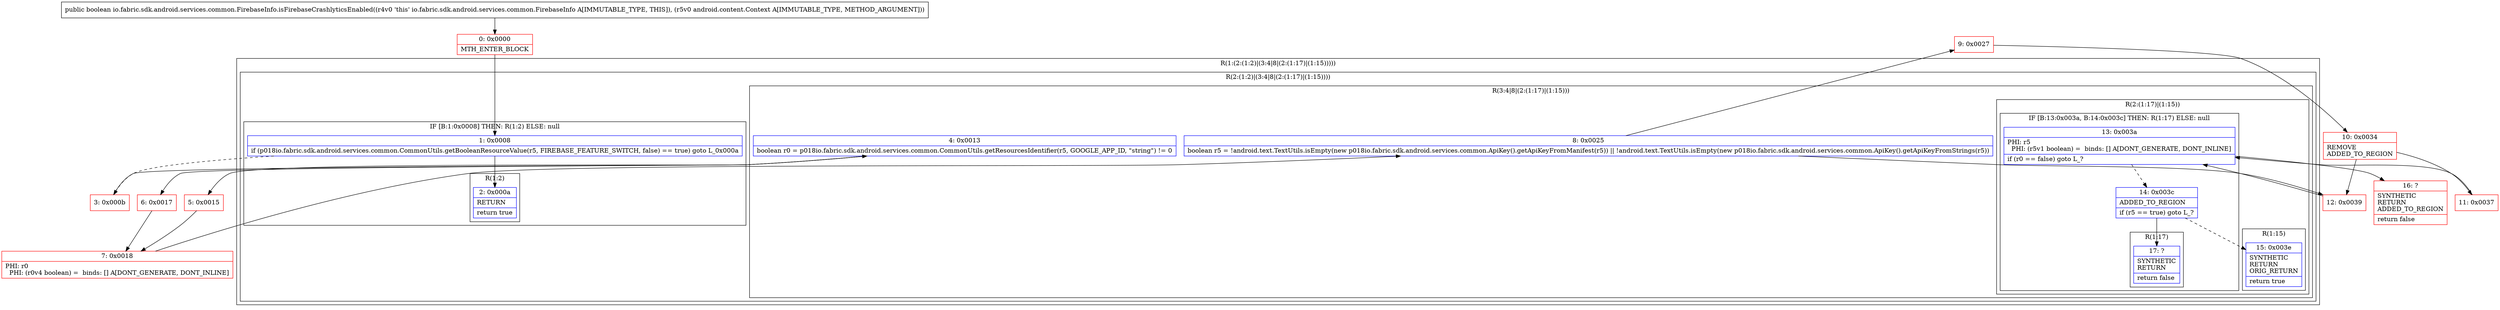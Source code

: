 digraph "CFG forio.fabric.sdk.android.services.common.FirebaseInfo.isFirebaseCrashlyticsEnabled(Landroid\/content\/Context;)Z" {
subgraph cluster_Region_2116931246 {
label = "R(1:(2:(1:2)|(3:4|8|(2:(1:17)|(1:15)))))";
node [shape=record,color=blue];
subgraph cluster_Region_1970277551 {
label = "R(2:(1:2)|(3:4|8|(2:(1:17)|(1:15))))";
node [shape=record,color=blue];
subgraph cluster_IfRegion_1489036694 {
label = "IF [B:1:0x0008] THEN: R(1:2) ELSE: null";
node [shape=record,color=blue];
Node_1 [shape=record,label="{1\:\ 0x0008|if (p018io.fabric.sdk.android.services.common.CommonUtils.getBooleanResourceValue(r5, FIREBASE_FEATURE_SWITCH, false) == true) goto L_0x000a\l}"];
subgraph cluster_Region_1365028931 {
label = "R(1:2)";
node [shape=record,color=blue];
Node_2 [shape=record,label="{2\:\ 0x000a|RETURN\l|return true\l}"];
}
}
subgraph cluster_Region_1150168884 {
label = "R(3:4|8|(2:(1:17)|(1:15)))";
node [shape=record,color=blue];
Node_4 [shape=record,label="{4\:\ 0x0013|boolean r0 = p018io.fabric.sdk.android.services.common.CommonUtils.getResourcesIdentifier(r5, GOOGLE_APP_ID, \"string\") != 0\l}"];
Node_8 [shape=record,label="{8\:\ 0x0025|boolean r5 = !android.text.TextUtils.isEmpty(new p018io.fabric.sdk.android.services.common.ApiKey().getApiKeyFromManifest(r5)) \|\| !android.text.TextUtils.isEmpty(new p018io.fabric.sdk.android.services.common.ApiKey().getApiKeyFromStrings(r5))\l}"];
subgraph cluster_Region_1091853432 {
label = "R(2:(1:17)|(1:15))";
node [shape=record,color=blue];
subgraph cluster_IfRegion_1336810048 {
label = "IF [B:13:0x003a, B:14:0x003c] THEN: R(1:17) ELSE: null";
node [shape=record,color=blue];
Node_13 [shape=record,label="{13\:\ 0x003a|PHI: r5 \l  PHI: (r5v1 boolean) =  binds: [] A[DONT_GENERATE, DONT_INLINE]\l|if (r0 == false) goto L_?\l}"];
Node_14 [shape=record,label="{14\:\ 0x003c|ADDED_TO_REGION\l|if (r5 == true) goto L_?\l}"];
subgraph cluster_Region_880031105 {
label = "R(1:17)";
node [shape=record,color=blue];
Node_17 [shape=record,label="{17\:\ ?|SYNTHETIC\lRETURN\l|return false\l}"];
}
}
subgraph cluster_Region_1799850700 {
label = "R(1:15)";
node [shape=record,color=blue];
Node_15 [shape=record,label="{15\:\ 0x003e|SYNTHETIC\lRETURN\lORIG_RETURN\l|return true\l}"];
}
}
}
}
}
Node_0 [shape=record,color=red,label="{0\:\ 0x0000|MTH_ENTER_BLOCK\l}"];
Node_3 [shape=record,color=red,label="{3\:\ 0x000b}"];
Node_5 [shape=record,color=red,label="{5\:\ 0x0015}"];
Node_6 [shape=record,color=red,label="{6\:\ 0x0017}"];
Node_7 [shape=record,color=red,label="{7\:\ 0x0018|PHI: r0 \l  PHI: (r0v4 boolean) =  binds: [] A[DONT_GENERATE, DONT_INLINE]\l}"];
Node_9 [shape=record,color=red,label="{9\:\ 0x0027}"];
Node_10 [shape=record,color=red,label="{10\:\ 0x0034|REMOVE\lADDED_TO_REGION\l}"];
Node_11 [shape=record,color=red,label="{11\:\ 0x0037}"];
Node_12 [shape=record,color=red,label="{12\:\ 0x0039}"];
Node_16 [shape=record,color=red,label="{16\:\ ?|SYNTHETIC\lRETURN\lADDED_TO_REGION\l|return false\l}"];
MethodNode[shape=record,label="{public boolean io.fabric.sdk.android.services.common.FirebaseInfo.isFirebaseCrashlyticsEnabled((r4v0 'this' io.fabric.sdk.android.services.common.FirebaseInfo A[IMMUTABLE_TYPE, THIS]), (r5v0 android.content.Context A[IMMUTABLE_TYPE, METHOD_ARGUMENT])) }"];
MethodNode -> Node_0;
Node_1 -> Node_2;
Node_1 -> Node_3[style=dashed];
Node_4 -> Node_5;
Node_4 -> Node_6;
Node_8 -> Node_9;
Node_8 -> Node_12;
Node_13 -> Node_14[style=dashed];
Node_13 -> Node_16;
Node_14 -> Node_15[style=dashed];
Node_14 -> Node_17;
Node_0 -> Node_1;
Node_3 -> Node_4;
Node_5 -> Node_7;
Node_6 -> Node_7;
Node_7 -> Node_8;
Node_9 -> Node_10;
Node_10 -> Node_11;
Node_10 -> Node_12;
Node_11 -> Node_13;
Node_12 -> Node_13;
}

